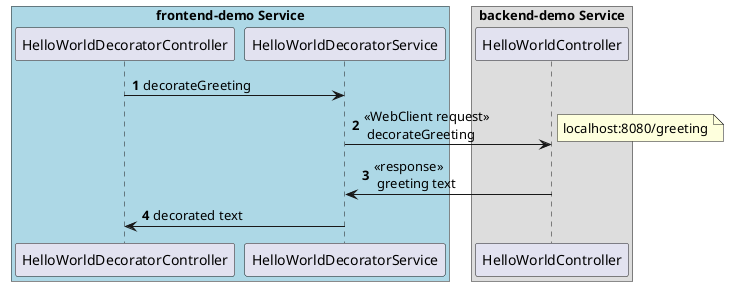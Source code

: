 @startuml
autonumber
skinparam BoxPadding 10

box "frontend-demo Service" #Lightblue
HelloWorldDecoratorController -> HelloWorldDecoratorService: decorateGreeting
end box

box "backend-demo Service"
HelloWorldDecoratorService -> HelloWorldController: <<WebClient request>>\n decorateGreeting
note right: localhost:8080/greeting
end box
HelloWorldController -> HelloWorldDecoratorService: <<response>>\n greeting text
HelloWorldDecoratorService -> HelloWorldDecoratorController: decorated text

@enduml